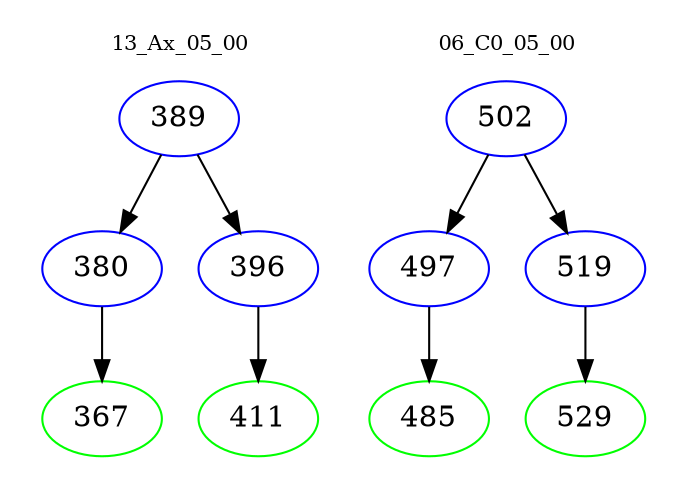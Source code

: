 digraph{
subgraph cluster_0 {
color = white
label = "13_Ax_05_00";
fontsize=10;
T0_389 [label="389", color="blue"]
T0_389 -> T0_380 [color="black"]
T0_380 [label="380", color="blue"]
T0_380 -> T0_367 [color="black"]
T0_367 [label="367", color="green"]
T0_389 -> T0_396 [color="black"]
T0_396 [label="396", color="blue"]
T0_396 -> T0_411 [color="black"]
T0_411 [label="411", color="green"]
}
subgraph cluster_1 {
color = white
label = "06_C0_05_00";
fontsize=10;
T1_502 [label="502", color="blue"]
T1_502 -> T1_497 [color="black"]
T1_497 [label="497", color="blue"]
T1_497 -> T1_485 [color="black"]
T1_485 [label="485", color="green"]
T1_502 -> T1_519 [color="black"]
T1_519 [label="519", color="blue"]
T1_519 -> T1_529 [color="black"]
T1_529 [label="529", color="green"]
}
}
